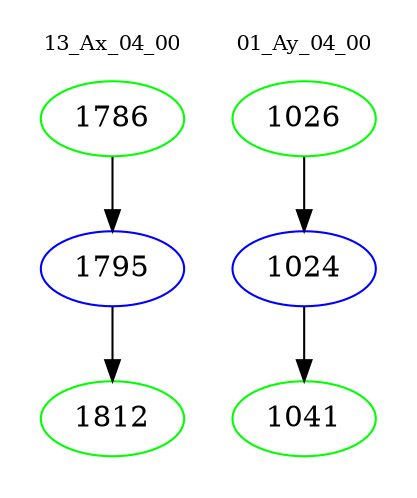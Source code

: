 digraph{
subgraph cluster_0 {
color = white
label = "13_Ax_04_00";
fontsize=10;
T0_1786 [label="1786", color="green"]
T0_1786 -> T0_1795 [color="black"]
T0_1795 [label="1795", color="blue"]
T0_1795 -> T0_1812 [color="black"]
T0_1812 [label="1812", color="green"]
}
subgraph cluster_1 {
color = white
label = "01_Ay_04_00";
fontsize=10;
T1_1026 [label="1026", color="green"]
T1_1026 -> T1_1024 [color="black"]
T1_1024 [label="1024", color="blue"]
T1_1024 -> T1_1041 [color="black"]
T1_1041 [label="1041", color="green"]
}
}
